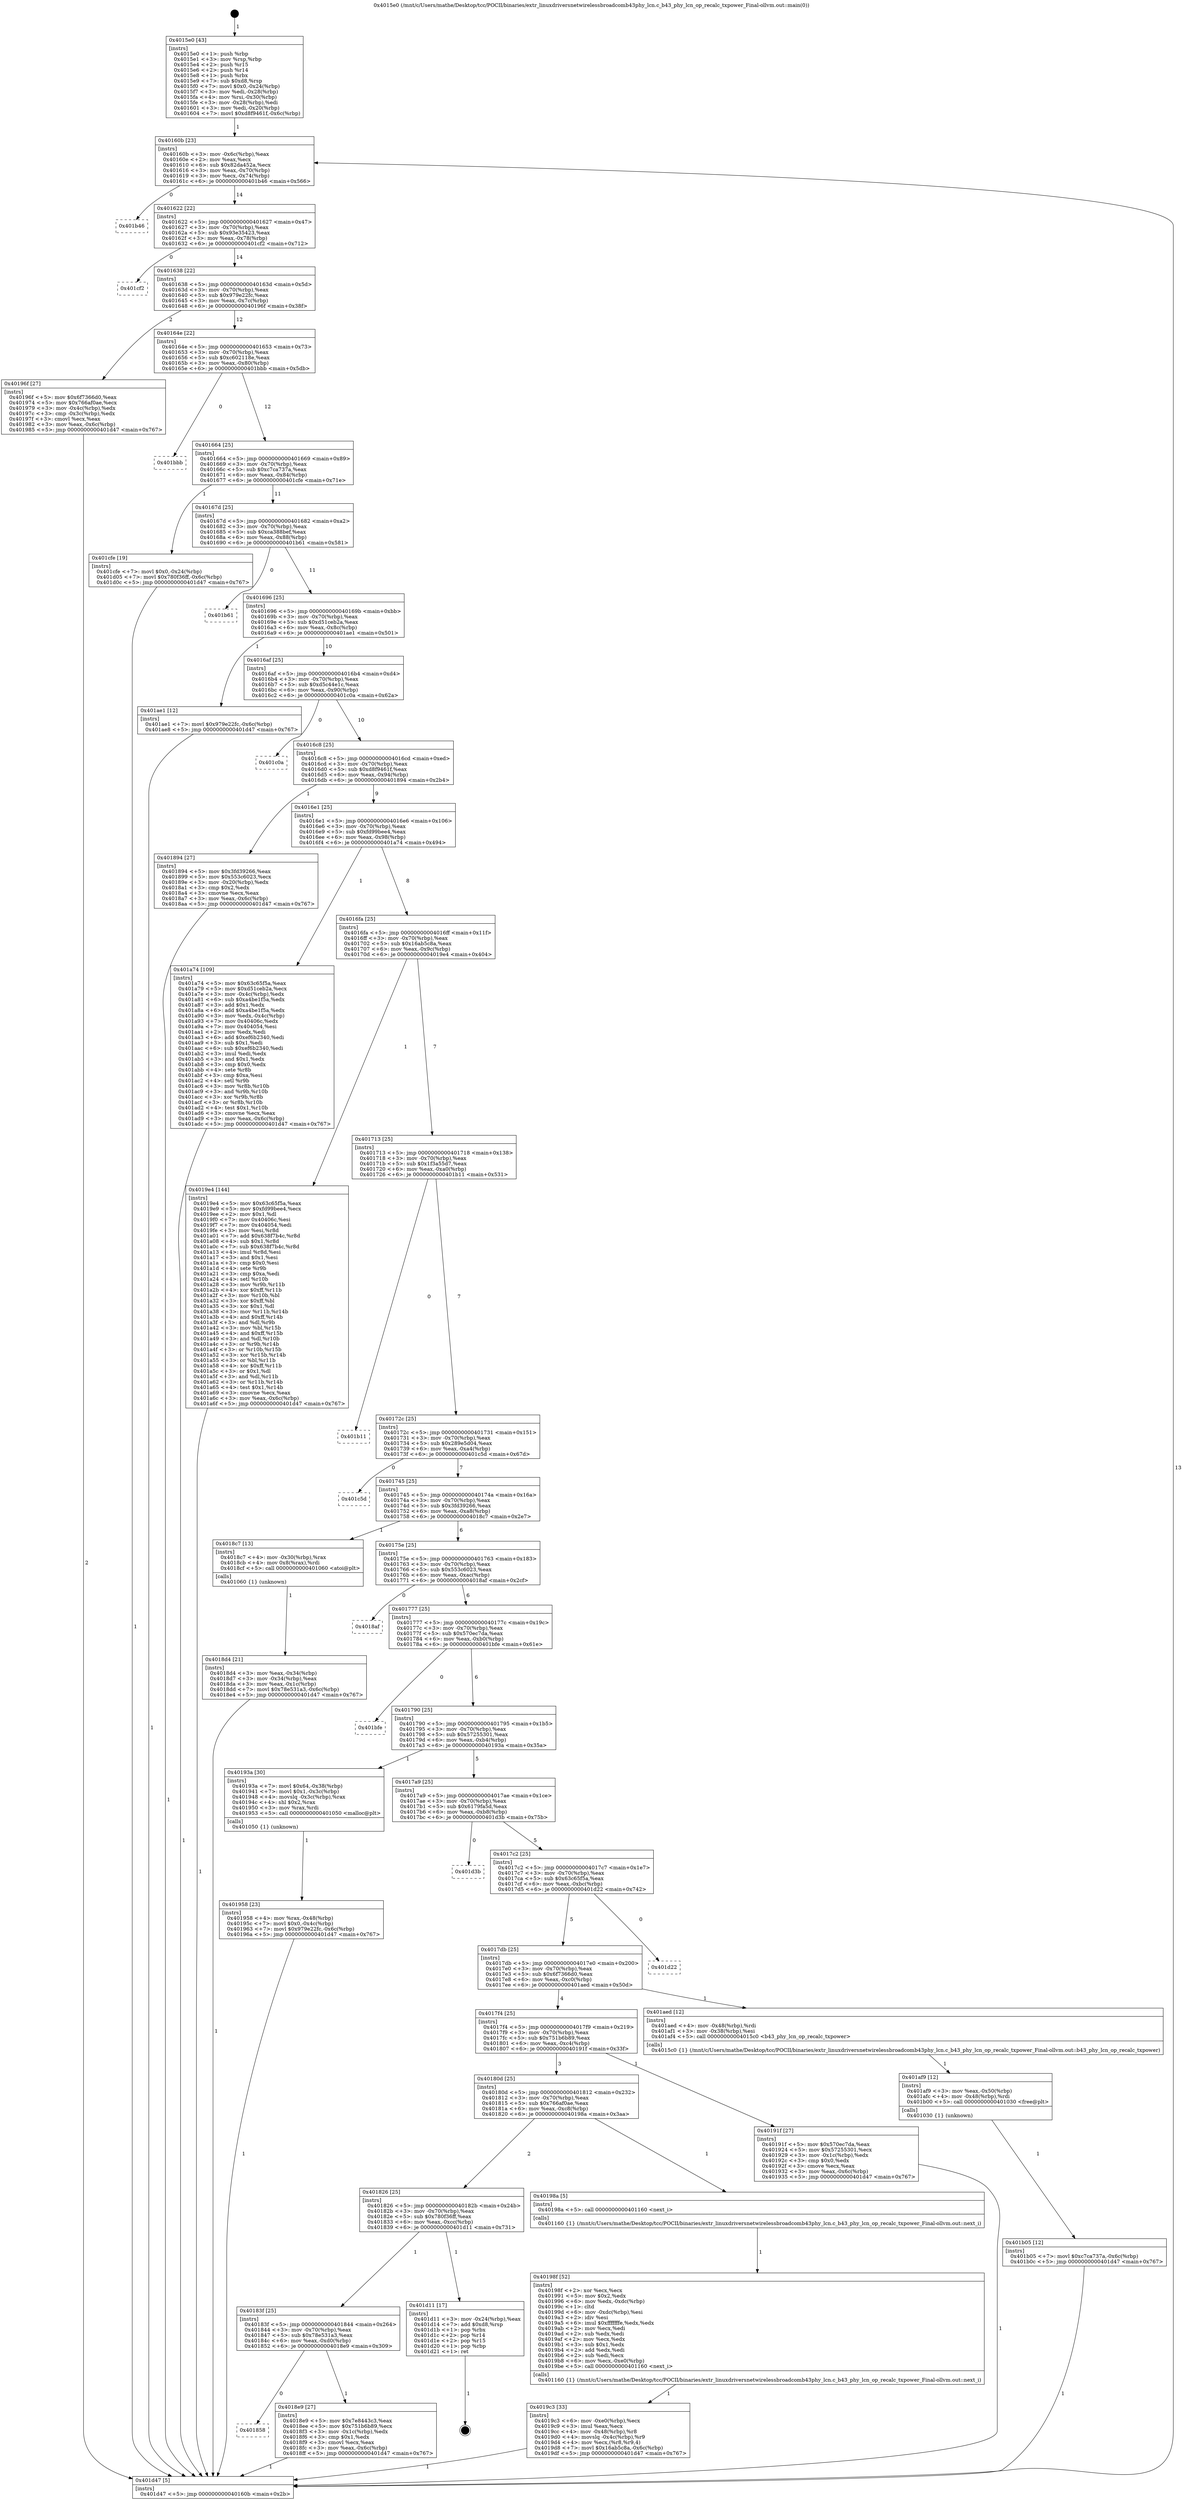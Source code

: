 digraph "0x4015e0" {
  label = "0x4015e0 (/mnt/c/Users/mathe/Desktop/tcc/POCII/binaries/extr_linuxdriversnetwirelessbroadcomb43phy_lcn.c_b43_phy_lcn_op_recalc_txpower_Final-ollvm.out::main(0))"
  labelloc = "t"
  node[shape=record]

  Entry [label="",width=0.3,height=0.3,shape=circle,fillcolor=black,style=filled]
  "0x40160b" [label="{
     0x40160b [23]\l
     | [instrs]\l
     &nbsp;&nbsp;0x40160b \<+3\>: mov -0x6c(%rbp),%eax\l
     &nbsp;&nbsp;0x40160e \<+2\>: mov %eax,%ecx\l
     &nbsp;&nbsp;0x401610 \<+6\>: sub $0x82da452a,%ecx\l
     &nbsp;&nbsp;0x401616 \<+3\>: mov %eax,-0x70(%rbp)\l
     &nbsp;&nbsp;0x401619 \<+3\>: mov %ecx,-0x74(%rbp)\l
     &nbsp;&nbsp;0x40161c \<+6\>: je 0000000000401b46 \<main+0x566\>\l
  }"]
  "0x401b46" [label="{
     0x401b46\l
  }", style=dashed]
  "0x401622" [label="{
     0x401622 [22]\l
     | [instrs]\l
     &nbsp;&nbsp;0x401622 \<+5\>: jmp 0000000000401627 \<main+0x47\>\l
     &nbsp;&nbsp;0x401627 \<+3\>: mov -0x70(%rbp),%eax\l
     &nbsp;&nbsp;0x40162a \<+5\>: sub $0x93e35423,%eax\l
     &nbsp;&nbsp;0x40162f \<+3\>: mov %eax,-0x78(%rbp)\l
     &nbsp;&nbsp;0x401632 \<+6\>: je 0000000000401cf2 \<main+0x712\>\l
  }"]
  Exit [label="",width=0.3,height=0.3,shape=circle,fillcolor=black,style=filled,peripheries=2]
  "0x401cf2" [label="{
     0x401cf2\l
  }", style=dashed]
  "0x401638" [label="{
     0x401638 [22]\l
     | [instrs]\l
     &nbsp;&nbsp;0x401638 \<+5\>: jmp 000000000040163d \<main+0x5d\>\l
     &nbsp;&nbsp;0x40163d \<+3\>: mov -0x70(%rbp),%eax\l
     &nbsp;&nbsp;0x401640 \<+5\>: sub $0x979e22fc,%eax\l
     &nbsp;&nbsp;0x401645 \<+3\>: mov %eax,-0x7c(%rbp)\l
     &nbsp;&nbsp;0x401648 \<+6\>: je 000000000040196f \<main+0x38f\>\l
  }"]
  "0x401b05" [label="{
     0x401b05 [12]\l
     | [instrs]\l
     &nbsp;&nbsp;0x401b05 \<+7\>: movl $0xc7ca737a,-0x6c(%rbp)\l
     &nbsp;&nbsp;0x401b0c \<+5\>: jmp 0000000000401d47 \<main+0x767\>\l
  }"]
  "0x40196f" [label="{
     0x40196f [27]\l
     | [instrs]\l
     &nbsp;&nbsp;0x40196f \<+5\>: mov $0x6f7366d0,%eax\l
     &nbsp;&nbsp;0x401974 \<+5\>: mov $0x766af0ae,%ecx\l
     &nbsp;&nbsp;0x401979 \<+3\>: mov -0x4c(%rbp),%edx\l
     &nbsp;&nbsp;0x40197c \<+3\>: cmp -0x3c(%rbp),%edx\l
     &nbsp;&nbsp;0x40197f \<+3\>: cmovl %ecx,%eax\l
     &nbsp;&nbsp;0x401982 \<+3\>: mov %eax,-0x6c(%rbp)\l
     &nbsp;&nbsp;0x401985 \<+5\>: jmp 0000000000401d47 \<main+0x767\>\l
  }"]
  "0x40164e" [label="{
     0x40164e [22]\l
     | [instrs]\l
     &nbsp;&nbsp;0x40164e \<+5\>: jmp 0000000000401653 \<main+0x73\>\l
     &nbsp;&nbsp;0x401653 \<+3\>: mov -0x70(%rbp),%eax\l
     &nbsp;&nbsp;0x401656 \<+5\>: sub $0xc602118e,%eax\l
     &nbsp;&nbsp;0x40165b \<+3\>: mov %eax,-0x80(%rbp)\l
     &nbsp;&nbsp;0x40165e \<+6\>: je 0000000000401bbb \<main+0x5db\>\l
  }"]
  "0x401af9" [label="{
     0x401af9 [12]\l
     | [instrs]\l
     &nbsp;&nbsp;0x401af9 \<+3\>: mov %eax,-0x50(%rbp)\l
     &nbsp;&nbsp;0x401afc \<+4\>: mov -0x48(%rbp),%rdi\l
     &nbsp;&nbsp;0x401b00 \<+5\>: call 0000000000401030 \<free@plt\>\l
     | [calls]\l
     &nbsp;&nbsp;0x401030 \{1\} (unknown)\l
  }"]
  "0x401bbb" [label="{
     0x401bbb\l
  }", style=dashed]
  "0x401664" [label="{
     0x401664 [25]\l
     | [instrs]\l
     &nbsp;&nbsp;0x401664 \<+5\>: jmp 0000000000401669 \<main+0x89\>\l
     &nbsp;&nbsp;0x401669 \<+3\>: mov -0x70(%rbp),%eax\l
     &nbsp;&nbsp;0x40166c \<+5\>: sub $0xc7ca737a,%eax\l
     &nbsp;&nbsp;0x401671 \<+6\>: mov %eax,-0x84(%rbp)\l
     &nbsp;&nbsp;0x401677 \<+6\>: je 0000000000401cfe \<main+0x71e\>\l
  }"]
  "0x4019c3" [label="{
     0x4019c3 [33]\l
     | [instrs]\l
     &nbsp;&nbsp;0x4019c3 \<+6\>: mov -0xe0(%rbp),%ecx\l
     &nbsp;&nbsp;0x4019c9 \<+3\>: imul %eax,%ecx\l
     &nbsp;&nbsp;0x4019cc \<+4\>: mov -0x48(%rbp),%r8\l
     &nbsp;&nbsp;0x4019d0 \<+4\>: movslq -0x4c(%rbp),%r9\l
     &nbsp;&nbsp;0x4019d4 \<+4\>: mov %ecx,(%r8,%r9,4)\l
     &nbsp;&nbsp;0x4019d8 \<+7\>: movl $0x16ab5c8a,-0x6c(%rbp)\l
     &nbsp;&nbsp;0x4019df \<+5\>: jmp 0000000000401d47 \<main+0x767\>\l
  }"]
  "0x401cfe" [label="{
     0x401cfe [19]\l
     | [instrs]\l
     &nbsp;&nbsp;0x401cfe \<+7\>: movl $0x0,-0x24(%rbp)\l
     &nbsp;&nbsp;0x401d05 \<+7\>: movl $0x780f36ff,-0x6c(%rbp)\l
     &nbsp;&nbsp;0x401d0c \<+5\>: jmp 0000000000401d47 \<main+0x767\>\l
  }"]
  "0x40167d" [label="{
     0x40167d [25]\l
     | [instrs]\l
     &nbsp;&nbsp;0x40167d \<+5\>: jmp 0000000000401682 \<main+0xa2\>\l
     &nbsp;&nbsp;0x401682 \<+3\>: mov -0x70(%rbp),%eax\l
     &nbsp;&nbsp;0x401685 \<+5\>: sub $0xca388bef,%eax\l
     &nbsp;&nbsp;0x40168a \<+6\>: mov %eax,-0x88(%rbp)\l
     &nbsp;&nbsp;0x401690 \<+6\>: je 0000000000401b61 \<main+0x581\>\l
  }"]
  "0x40198f" [label="{
     0x40198f [52]\l
     | [instrs]\l
     &nbsp;&nbsp;0x40198f \<+2\>: xor %ecx,%ecx\l
     &nbsp;&nbsp;0x401991 \<+5\>: mov $0x2,%edx\l
     &nbsp;&nbsp;0x401996 \<+6\>: mov %edx,-0xdc(%rbp)\l
     &nbsp;&nbsp;0x40199c \<+1\>: cltd\l
     &nbsp;&nbsp;0x40199d \<+6\>: mov -0xdc(%rbp),%esi\l
     &nbsp;&nbsp;0x4019a3 \<+2\>: idiv %esi\l
     &nbsp;&nbsp;0x4019a5 \<+6\>: imul $0xfffffffe,%edx,%edx\l
     &nbsp;&nbsp;0x4019ab \<+2\>: mov %ecx,%edi\l
     &nbsp;&nbsp;0x4019ad \<+2\>: sub %edx,%edi\l
     &nbsp;&nbsp;0x4019af \<+2\>: mov %ecx,%edx\l
     &nbsp;&nbsp;0x4019b1 \<+3\>: sub $0x1,%edx\l
     &nbsp;&nbsp;0x4019b4 \<+2\>: add %edx,%edi\l
     &nbsp;&nbsp;0x4019b6 \<+2\>: sub %edi,%ecx\l
     &nbsp;&nbsp;0x4019b8 \<+6\>: mov %ecx,-0xe0(%rbp)\l
     &nbsp;&nbsp;0x4019be \<+5\>: call 0000000000401160 \<next_i\>\l
     | [calls]\l
     &nbsp;&nbsp;0x401160 \{1\} (/mnt/c/Users/mathe/Desktop/tcc/POCII/binaries/extr_linuxdriversnetwirelessbroadcomb43phy_lcn.c_b43_phy_lcn_op_recalc_txpower_Final-ollvm.out::next_i)\l
  }"]
  "0x401b61" [label="{
     0x401b61\l
  }", style=dashed]
  "0x401696" [label="{
     0x401696 [25]\l
     | [instrs]\l
     &nbsp;&nbsp;0x401696 \<+5\>: jmp 000000000040169b \<main+0xbb\>\l
     &nbsp;&nbsp;0x40169b \<+3\>: mov -0x70(%rbp),%eax\l
     &nbsp;&nbsp;0x40169e \<+5\>: sub $0xd51ceb2a,%eax\l
     &nbsp;&nbsp;0x4016a3 \<+6\>: mov %eax,-0x8c(%rbp)\l
     &nbsp;&nbsp;0x4016a9 \<+6\>: je 0000000000401ae1 \<main+0x501\>\l
  }"]
  "0x401958" [label="{
     0x401958 [23]\l
     | [instrs]\l
     &nbsp;&nbsp;0x401958 \<+4\>: mov %rax,-0x48(%rbp)\l
     &nbsp;&nbsp;0x40195c \<+7\>: movl $0x0,-0x4c(%rbp)\l
     &nbsp;&nbsp;0x401963 \<+7\>: movl $0x979e22fc,-0x6c(%rbp)\l
     &nbsp;&nbsp;0x40196a \<+5\>: jmp 0000000000401d47 \<main+0x767\>\l
  }"]
  "0x401ae1" [label="{
     0x401ae1 [12]\l
     | [instrs]\l
     &nbsp;&nbsp;0x401ae1 \<+7\>: movl $0x979e22fc,-0x6c(%rbp)\l
     &nbsp;&nbsp;0x401ae8 \<+5\>: jmp 0000000000401d47 \<main+0x767\>\l
  }"]
  "0x4016af" [label="{
     0x4016af [25]\l
     | [instrs]\l
     &nbsp;&nbsp;0x4016af \<+5\>: jmp 00000000004016b4 \<main+0xd4\>\l
     &nbsp;&nbsp;0x4016b4 \<+3\>: mov -0x70(%rbp),%eax\l
     &nbsp;&nbsp;0x4016b7 \<+5\>: sub $0xd5c44e1c,%eax\l
     &nbsp;&nbsp;0x4016bc \<+6\>: mov %eax,-0x90(%rbp)\l
     &nbsp;&nbsp;0x4016c2 \<+6\>: je 0000000000401c0a \<main+0x62a\>\l
  }"]
  "0x401858" [label="{
     0x401858\l
  }", style=dashed]
  "0x401c0a" [label="{
     0x401c0a\l
  }", style=dashed]
  "0x4016c8" [label="{
     0x4016c8 [25]\l
     | [instrs]\l
     &nbsp;&nbsp;0x4016c8 \<+5\>: jmp 00000000004016cd \<main+0xed\>\l
     &nbsp;&nbsp;0x4016cd \<+3\>: mov -0x70(%rbp),%eax\l
     &nbsp;&nbsp;0x4016d0 \<+5\>: sub $0xd8f9461f,%eax\l
     &nbsp;&nbsp;0x4016d5 \<+6\>: mov %eax,-0x94(%rbp)\l
     &nbsp;&nbsp;0x4016db \<+6\>: je 0000000000401894 \<main+0x2b4\>\l
  }"]
  "0x4018e9" [label="{
     0x4018e9 [27]\l
     | [instrs]\l
     &nbsp;&nbsp;0x4018e9 \<+5\>: mov $0x7e8443c3,%eax\l
     &nbsp;&nbsp;0x4018ee \<+5\>: mov $0x751b6b89,%ecx\l
     &nbsp;&nbsp;0x4018f3 \<+3\>: mov -0x1c(%rbp),%edx\l
     &nbsp;&nbsp;0x4018f6 \<+3\>: cmp $0x1,%edx\l
     &nbsp;&nbsp;0x4018f9 \<+3\>: cmovl %ecx,%eax\l
     &nbsp;&nbsp;0x4018fc \<+3\>: mov %eax,-0x6c(%rbp)\l
     &nbsp;&nbsp;0x4018ff \<+5\>: jmp 0000000000401d47 \<main+0x767\>\l
  }"]
  "0x401894" [label="{
     0x401894 [27]\l
     | [instrs]\l
     &nbsp;&nbsp;0x401894 \<+5\>: mov $0x3fd39266,%eax\l
     &nbsp;&nbsp;0x401899 \<+5\>: mov $0x553c6023,%ecx\l
     &nbsp;&nbsp;0x40189e \<+3\>: mov -0x20(%rbp),%edx\l
     &nbsp;&nbsp;0x4018a1 \<+3\>: cmp $0x2,%edx\l
     &nbsp;&nbsp;0x4018a4 \<+3\>: cmovne %ecx,%eax\l
     &nbsp;&nbsp;0x4018a7 \<+3\>: mov %eax,-0x6c(%rbp)\l
     &nbsp;&nbsp;0x4018aa \<+5\>: jmp 0000000000401d47 \<main+0x767\>\l
  }"]
  "0x4016e1" [label="{
     0x4016e1 [25]\l
     | [instrs]\l
     &nbsp;&nbsp;0x4016e1 \<+5\>: jmp 00000000004016e6 \<main+0x106\>\l
     &nbsp;&nbsp;0x4016e6 \<+3\>: mov -0x70(%rbp),%eax\l
     &nbsp;&nbsp;0x4016e9 \<+5\>: sub $0xfd99bee4,%eax\l
     &nbsp;&nbsp;0x4016ee \<+6\>: mov %eax,-0x98(%rbp)\l
     &nbsp;&nbsp;0x4016f4 \<+6\>: je 0000000000401a74 \<main+0x494\>\l
  }"]
  "0x401d47" [label="{
     0x401d47 [5]\l
     | [instrs]\l
     &nbsp;&nbsp;0x401d47 \<+5\>: jmp 000000000040160b \<main+0x2b\>\l
  }"]
  "0x4015e0" [label="{
     0x4015e0 [43]\l
     | [instrs]\l
     &nbsp;&nbsp;0x4015e0 \<+1\>: push %rbp\l
     &nbsp;&nbsp;0x4015e1 \<+3\>: mov %rsp,%rbp\l
     &nbsp;&nbsp;0x4015e4 \<+2\>: push %r15\l
     &nbsp;&nbsp;0x4015e6 \<+2\>: push %r14\l
     &nbsp;&nbsp;0x4015e8 \<+1\>: push %rbx\l
     &nbsp;&nbsp;0x4015e9 \<+7\>: sub $0xd8,%rsp\l
     &nbsp;&nbsp;0x4015f0 \<+7\>: movl $0x0,-0x24(%rbp)\l
     &nbsp;&nbsp;0x4015f7 \<+3\>: mov %edi,-0x28(%rbp)\l
     &nbsp;&nbsp;0x4015fa \<+4\>: mov %rsi,-0x30(%rbp)\l
     &nbsp;&nbsp;0x4015fe \<+3\>: mov -0x28(%rbp),%edi\l
     &nbsp;&nbsp;0x401601 \<+3\>: mov %edi,-0x20(%rbp)\l
     &nbsp;&nbsp;0x401604 \<+7\>: movl $0xd8f9461f,-0x6c(%rbp)\l
  }"]
  "0x40183f" [label="{
     0x40183f [25]\l
     | [instrs]\l
     &nbsp;&nbsp;0x40183f \<+5\>: jmp 0000000000401844 \<main+0x264\>\l
     &nbsp;&nbsp;0x401844 \<+3\>: mov -0x70(%rbp),%eax\l
     &nbsp;&nbsp;0x401847 \<+5\>: sub $0x78e531a3,%eax\l
     &nbsp;&nbsp;0x40184c \<+6\>: mov %eax,-0xd0(%rbp)\l
     &nbsp;&nbsp;0x401852 \<+6\>: je 00000000004018e9 \<main+0x309\>\l
  }"]
  "0x401a74" [label="{
     0x401a74 [109]\l
     | [instrs]\l
     &nbsp;&nbsp;0x401a74 \<+5\>: mov $0x63c65f5a,%eax\l
     &nbsp;&nbsp;0x401a79 \<+5\>: mov $0xd51ceb2a,%ecx\l
     &nbsp;&nbsp;0x401a7e \<+3\>: mov -0x4c(%rbp),%edx\l
     &nbsp;&nbsp;0x401a81 \<+6\>: sub $0xa4be1f5a,%edx\l
     &nbsp;&nbsp;0x401a87 \<+3\>: add $0x1,%edx\l
     &nbsp;&nbsp;0x401a8a \<+6\>: add $0xa4be1f5a,%edx\l
     &nbsp;&nbsp;0x401a90 \<+3\>: mov %edx,-0x4c(%rbp)\l
     &nbsp;&nbsp;0x401a93 \<+7\>: mov 0x40406c,%edx\l
     &nbsp;&nbsp;0x401a9a \<+7\>: mov 0x404054,%esi\l
     &nbsp;&nbsp;0x401aa1 \<+2\>: mov %edx,%edi\l
     &nbsp;&nbsp;0x401aa3 \<+6\>: add $0xef6b2340,%edi\l
     &nbsp;&nbsp;0x401aa9 \<+3\>: sub $0x1,%edi\l
     &nbsp;&nbsp;0x401aac \<+6\>: sub $0xef6b2340,%edi\l
     &nbsp;&nbsp;0x401ab2 \<+3\>: imul %edi,%edx\l
     &nbsp;&nbsp;0x401ab5 \<+3\>: and $0x1,%edx\l
     &nbsp;&nbsp;0x401ab8 \<+3\>: cmp $0x0,%edx\l
     &nbsp;&nbsp;0x401abb \<+4\>: sete %r8b\l
     &nbsp;&nbsp;0x401abf \<+3\>: cmp $0xa,%esi\l
     &nbsp;&nbsp;0x401ac2 \<+4\>: setl %r9b\l
     &nbsp;&nbsp;0x401ac6 \<+3\>: mov %r8b,%r10b\l
     &nbsp;&nbsp;0x401ac9 \<+3\>: and %r9b,%r10b\l
     &nbsp;&nbsp;0x401acc \<+3\>: xor %r9b,%r8b\l
     &nbsp;&nbsp;0x401acf \<+3\>: or %r8b,%r10b\l
     &nbsp;&nbsp;0x401ad2 \<+4\>: test $0x1,%r10b\l
     &nbsp;&nbsp;0x401ad6 \<+3\>: cmovne %ecx,%eax\l
     &nbsp;&nbsp;0x401ad9 \<+3\>: mov %eax,-0x6c(%rbp)\l
     &nbsp;&nbsp;0x401adc \<+5\>: jmp 0000000000401d47 \<main+0x767\>\l
  }"]
  "0x4016fa" [label="{
     0x4016fa [25]\l
     | [instrs]\l
     &nbsp;&nbsp;0x4016fa \<+5\>: jmp 00000000004016ff \<main+0x11f\>\l
     &nbsp;&nbsp;0x4016ff \<+3\>: mov -0x70(%rbp),%eax\l
     &nbsp;&nbsp;0x401702 \<+5\>: sub $0x16ab5c8a,%eax\l
     &nbsp;&nbsp;0x401707 \<+6\>: mov %eax,-0x9c(%rbp)\l
     &nbsp;&nbsp;0x40170d \<+6\>: je 00000000004019e4 \<main+0x404\>\l
  }"]
  "0x401d11" [label="{
     0x401d11 [17]\l
     | [instrs]\l
     &nbsp;&nbsp;0x401d11 \<+3\>: mov -0x24(%rbp),%eax\l
     &nbsp;&nbsp;0x401d14 \<+7\>: add $0xd8,%rsp\l
     &nbsp;&nbsp;0x401d1b \<+1\>: pop %rbx\l
     &nbsp;&nbsp;0x401d1c \<+2\>: pop %r14\l
     &nbsp;&nbsp;0x401d1e \<+2\>: pop %r15\l
     &nbsp;&nbsp;0x401d20 \<+1\>: pop %rbp\l
     &nbsp;&nbsp;0x401d21 \<+1\>: ret\l
  }"]
  "0x4019e4" [label="{
     0x4019e4 [144]\l
     | [instrs]\l
     &nbsp;&nbsp;0x4019e4 \<+5\>: mov $0x63c65f5a,%eax\l
     &nbsp;&nbsp;0x4019e9 \<+5\>: mov $0xfd99bee4,%ecx\l
     &nbsp;&nbsp;0x4019ee \<+2\>: mov $0x1,%dl\l
     &nbsp;&nbsp;0x4019f0 \<+7\>: mov 0x40406c,%esi\l
     &nbsp;&nbsp;0x4019f7 \<+7\>: mov 0x404054,%edi\l
     &nbsp;&nbsp;0x4019fe \<+3\>: mov %esi,%r8d\l
     &nbsp;&nbsp;0x401a01 \<+7\>: add $0x638f7b4c,%r8d\l
     &nbsp;&nbsp;0x401a08 \<+4\>: sub $0x1,%r8d\l
     &nbsp;&nbsp;0x401a0c \<+7\>: sub $0x638f7b4c,%r8d\l
     &nbsp;&nbsp;0x401a13 \<+4\>: imul %r8d,%esi\l
     &nbsp;&nbsp;0x401a17 \<+3\>: and $0x1,%esi\l
     &nbsp;&nbsp;0x401a1a \<+3\>: cmp $0x0,%esi\l
     &nbsp;&nbsp;0x401a1d \<+4\>: sete %r9b\l
     &nbsp;&nbsp;0x401a21 \<+3\>: cmp $0xa,%edi\l
     &nbsp;&nbsp;0x401a24 \<+4\>: setl %r10b\l
     &nbsp;&nbsp;0x401a28 \<+3\>: mov %r9b,%r11b\l
     &nbsp;&nbsp;0x401a2b \<+4\>: xor $0xff,%r11b\l
     &nbsp;&nbsp;0x401a2f \<+3\>: mov %r10b,%bl\l
     &nbsp;&nbsp;0x401a32 \<+3\>: xor $0xff,%bl\l
     &nbsp;&nbsp;0x401a35 \<+3\>: xor $0x1,%dl\l
     &nbsp;&nbsp;0x401a38 \<+3\>: mov %r11b,%r14b\l
     &nbsp;&nbsp;0x401a3b \<+4\>: and $0xff,%r14b\l
     &nbsp;&nbsp;0x401a3f \<+3\>: and %dl,%r9b\l
     &nbsp;&nbsp;0x401a42 \<+3\>: mov %bl,%r15b\l
     &nbsp;&nbsp;0x401a45 \<+4\>: and $0xff,%r15b\l
     &nbsp;&nbsp;0x401a49 \<+3\>: and %dl,%r10b\l
     &nbsp;&nbsp;0x401a4c \<+3\>: or %r9b,%r14b\l
     &nbsp;&nbsp;0x401a4f \<+3\>: or %r10b,%r15b\l
     &nbsp;&nbsp;0x401a52 \<+3\>: xor %r15b,%r14b\l
     &nbsp;&nbsp;0x401a55 \<+3\>: or %bl,%r11b\l
     &nbsp;&nbsp;0x401a58 \<+4\>: xor $0xff,%r11b\l
     &nbsp;&nbsp;0x401a5c \<+3\>: or $0x1,%dl\l
     &nbsp;&nbsp;0x401a5f \<+3\>: and %dl,%r11b\l
     &nbsp;&nbsp;0x401a62 \<+3\>: or %r11b,%r14b\l
     &nbsp;&nbsp;0x401a65 \<+4\>: test $0x1,%r14b\l
     &nbsp;&nbsp;0x401a69 \<+3\>: cmovne %ecx,%eax\l
     &nbsp;&nbsp;0x401a6c \<+3\>: mov %eax,-0x6c(%rbp)\l
     &nbsp;&nbsp;0x401a6f \<+5\>: jmp 0000000000401d47 \<main+0x767\>\l
  }"]
  "0x401713" [label="{
     0x401713 [25]\l
     | [instrs]\l
     &nbsp;&nbsp;0x401713 \<+5\>: jmp 0000000000401718 \<main+0x138\>\l
     &nbsp;&nbsp;0x401718 \<+3\>: mov -0x70(%rbp),%eax\l
     &nbsp;&nbsp;0x40171b \<+5\>: sub $0x1f3a55d7,%eax\l
     &nbsp;&nbsp;0x401720 \<+6\>: mov %eax,-0xa0(%rbp)\l
     &nbsp;&nbsp;0x401726 \<+6\>: je 0000000000401b11 \<main+0x531\>\l
  }"]
  "0x401826" [label="{
     0x401826 [25]\l
     | [instrs]\l
     &nbsp;&nbsp;0x401826 \<+5\>: jmp 000000000040182b \<main+0x24b\>\l
     &nbsp;&nbsp;0x40182b \<+3\>: mov -0x70(%rbp),%eax\l
     &nbsp;&nbsp;0x40182e \<+5\>: sub $0x780f36ff,%eax\l
     &nbsp;&nbsp;0x401833 \<+6\>: mov %eax,-0xcc(%rbp)\l
     &nbsp;&nbsp;0x401839 \<+6\>: je 0000000000401d11 \<main+0x731\>\l
  }"]
  "0x401b11" [label="{
     0x401b11\l
  }", style=dashed]
  "0x40172c" [label="{
     0x40172c [25]\l
     | [instrs]\l
     &nbsp;&nbsp;0x40172c \<+5\>: jmp 0000000000401731 \<main+0x151\>\l
     &nbsp;&nbsp;0x401731 \<+3\>: mov -0x70(%rbp),%eax\l
     &nbsp;&nbsp;0x401734 \<+5\>: sub $0x289e5d04,%eax\l
     &nbsp;&nbsp;0x401739 \<+6\>: mov %eax,-0xa4(%rbp)\l
     &nbsp;&nbsp;0x40173f \<+6\>: je 0000000000401c5d \<main+0x67d\>\l
  }"]
  "0x40198a" [label="{
     0x40198a [5]\l
     | [instrs]\l
     &nbsp;&nbsp;0x40198a \<+5\>: call 0000000000401160 \<next_i\>\l
     | [calls]\l
     &nbsp;&nbsp;0x401160 \{1\} (/mnt/c/Users/mathe/Desktop/tcc/POCII/binaries/extr_linuxdriversnetwirelessbroadcomb43phy_lcn.c_b43_phy_lcn_op_recalc_txpower_Final-ollvm.out::next_i)\l
  }"]
  "0x401c5d" [label="{
     0x401c5d\l
  }", style=dashed]
  "0x401745" [label="{
     0x401745 [25]\l
     | [instrs]\l
     &nbsp;&nbsp;0x401745 \<+5\>: jmp 000000000040174a \<main+0x16a\>\l
     &nbsp;&nbsp;0x40174a \<+3\>: mov -0x70(%rbp),%eax\l
     &nbsp;&nbsp;0x40174d \<+5\>: sub $0x3fd39266,%eax\l
     &nbsp;&nbsp;0x401752 \<+6\>: mov %eax,-0xa8(%rbp)\l
     &nbsp;&nbsp;0x401758 \<+6\>: je 00000000004018c7 \<main+0x2e7\>\l
  }"]
  "0x40180d" [label="{
     0x40180d [25]\l
     | [instrs]\l
     &nbsp;&nbsp;0x40180d \<+5\>: jmp 0000000000401812 \<main+0x232\>\l
     &nbsp;&nbsp;0x401812 \<+3\>: mov -0x70(%rbp),%eax\l
     &nbsp;&nbsp;0x401815 \<+5\>: sub $0x766af0ae,%eax\l
     &nbsp;&nbsp;0x40181a \<+6\>: mov %eax,-0xc8(%rbp)\l
     &nbsp;&nbsp;0x401820 \<+6\>: je 000000000040198a \<main+0x3aa\>\l
  }"]
  "0x4018c7" [label="{
     0x4018c7 [13]\l
     | [instrs]\l
     &nbsp;&nbsp;0x4018c7 \<+4\>: mov -0x30(%rbp),%rax\l
     &nbsp;&nbsp;0x4018cb \<+4\>: mov 0x8(%rax),%rdi\l
     &nbsp;&nbsp;0x4018cf \<+5\>: call 0000000000401060 \<atoi@plt\>\l
     | [calls]\l
     &nbsp;&nbsp;0x401060 \{1\} (unknown)\l
  }"]
  "0x40175e" [label="{
     0x40175e [25]\l
     | [instrs]\l
     &nbsp;&nbsp;0x40175e \<+5\>: jmp 0000000000401763 \<main+0x183\>\l
     &nbsp;&nbsp;0x401763 \<+3\>: mov -0x70(%rbp),%eax\l
     &nbsp;&nbsp;0x401766 \<+5\>: sub $0x553c6023,%eax\l
     &nbsp;&nbsp;0x40176b \<+6\>: mov %eax,-0xac(%rbp)\l
     &nbsp;&nbsp;0x401771 \<+6\>: je 00000000004018af \<main+0x2cf\>\l
  }"]
  "0x4018d4" [label="{
     0x4018d4 [21]\l
     | [instrs]\l
     &nbsp;&nbsp;0x4018d4 \<+3\>: mov %eax,-0x34(%rbp)\l
     &nbsp;&nbsp;0x4018d7 \<+3\>: mov -0x34(%rbp),%eax\l
     &nbsp;&nbsp;0x4018da \<+3\>: mov %eax,-0x1c(%rbp)\l
     &nbsp;&nbsp;0x4018dd \<+7\>: movl $0x78e531a3,-0x6c(%rbp)\l
     &nbsp;&nbsp;0x4018e4 \<+5\>: jmp 0000000000401d47 \<main+0x767\>\l
  }"]
  "0x40191f" [label="{
     0x40191f [27]\l
     | [instrs]\l
     &nbsp;&nbsp;0x40191f \<+5\>: mov $0x570ec7da,%eax\l
     &nbsp;&nbsp;0x401924 \<+5\>: mov $0x57255301,%ecx\l
     &nbsp;&nbsp;0x401929 \<+3\>: mov -0x1c(%rbp),%edx\l
     &nbsp;&nbsp;0x40192c \<+3\>: cmp $0x0,%edx\l
     &nbsp;&nbsp;0x40192f \<+3\>: cmove %ecx,%eax\l
     &nbsp;&nbsp;0x401932 \<+3\>: mov %eax,-0x6c(%rbp)\l
     &nbsp;&nbsp;0x401935 \<+5\>: jmp 0000000000401d47 \<main+0x767\>\l
  }"]
  "0x4018af" [label="{
     0x4018af\l
  }", style=dashed]
  "0x401777" [label="{
     0x401777 [25]\l
     | [instrs]\l
     &nbsp;&nbsp;0x401777 \<+5\>: jmp 000000000040177c \<main+0x19c\>\l
     &nbsp;&nbsp;0x40177c \<+3\>: mov -0x70(%rbp),%eax\l
     &nbsp;&nbsp;0x40177f \<+5\>: sub $0x570ec7da,%eax\l
     &nbsp;&nbsp;0x401784 \<+6\>: mov %eax,-0xb0(%rbp)\l
     &nbsp;&nbsp;0x40178a \<+6\>: je 0000000000401bfe \<main+0x61e\>\l
  }"]
  "0x4017f4" [label="{
     0x4017f4 [25]\l
     | [instrs]\l
     &nbsp;&nbsp;0x4017f4 \<+5\>: jmp 00000000004017f9 \<main+0x219\>\l
     &nbsp;&nbsp;0x4017f9 \<+3\>: mov -0x70(%rbp),%eax\l
     &nbsp;&nbsp;0x4017fc \<+5\>: sub $0x751b6b89,%eax\l
     &nbsp;&nbsp;0x401801 \<+6\>: mov %eax,-0xc4(%rbp)\l
     &nbsp;&nbsp;0x401807 \<+6\>: je 000000000040191f \<main+0x33f\>\l
  }"]
  "0x401bfe" [label="{
     0x401bfe\l
  }", style=dashed]
  "0x401790" [label="{
     0x401790 [25]\l
     | [instrs]\l
     &nbsp;&nbsp;0x401790 \<+5\>: jmp 0000000000401795 \<main+0x1b5\>\l
     &nbsp;&nbsp;0x401795 \<+3\>: mov -0x70(%rbp),%eax\l
     &nbsp;&nbsp;0x401798 \<+5\>: sub $0x57255301,%eax\l
     &nbsp;&nbsp;0x40179d \<+6\>: mov %eax,-0xb4(%rbp)\l
     &nbsp;&nbsp;0x4017a3 \<+6\>: je 000000000040193a \<main+0x35a\>\l
  }"]
  "0x401aed" [label="{
     0x401aed [12]\l
     | [instrs]\l
     &nbsp;&nbsp;0x401aed \<+4\>: mov -0x48(%rbp),%rdi\l
     &nbsp;&nbsp;0x401af1 \<+3\>: mov -0x38(%rbp),%esi\l
     &nbsp;&nbsp;0x401af4 \<+5\>: call 00000000004015c0 \<b43_phy_lcn_op_recalc_txpower\>\l
     | [calls]\l
     &nbsp;&nbsp;0x4015c0 \{1\} (/mnt/c/Users/mathe/Desktop/tcc/POCII/binaries/extr_linuxdriversnetwirelessbroadcomb43phy_lcn.c_b43_phy_lcn_op_recalc_txpower_Final-ollvm.out::b43_phy_lcn_op_recalc_txpower)\l
  }"]
  "0x40193a" [label="{
     0x40193a [30]\l
     | [instrs]\l
     &nbsp;&nbsp;0x40193a \<+7\>: movl $0x64,-0x38(%rbp)\l
     &nbsp;&nbsp;0x401941 \<+7\>: movl $0x1,-0x3c(%rbp)\l
     &nbsp;&nbsp;0x401948 \<+4\>: movslq -0x3c(%rbp),%rax\l
     &nbsp;&nbsp;0x40194c \<+4\>: shl $0x2,%rax\l
     &nbsp;&nbsp;0x401950 \<+3\>: mov %rax,%rdi\l
     &nbsp;&nbsp;0x401953 \<+5\>: call 0000000000401050 \<malloc@plt\>\l
     | [calls]\l
     &nbsp;&nbsp;0x401050 \{1\} (unknown)\l
  }"]
  "0x4017a9" [label="{
     0x4017a9 [25]\l
     | [instrs]\l
     &nbsp;&nbsp;0x4017a9 \<+5\>: jmp 00000000004017ae \<main+0x1ce\>\l
     &nbsp;&nbsp;0x4017ae \<+3\>: mov -0x70(%rbp),%eax\l
     &nbsp;&nbsp;0x4017b1 \<+5\>: sub $0x6179fa5d,%eax\l
     &nbsp;&nbsp;0x4017b6 \<+6\>: mov %eax,-0xb8(%rbp)\l
     &nbsp;&nbsp;0x4017bc \<+6\>: je 0000000000401d3b \<main+0x75b\>\l
  }"]
  "0x4017db" [label="{
     0x4017db [25]\l
     | [instrs]\l
     &nbsp;&nbsp;0x4017db \<+5\>: jmp 00000000004017e0 \<main+0x200\>\l
     &nbsp;&nbsp;0x4017e0 \<+3\>: mov -0x70(%rbp),%eax\l
     &nbsp;&nbsp;0x4017e3 \<+5\>: sub $0x6f7366d0,%eax\l
     &nbsp;&nbsp;0x4017e8 \<+6\>: mov %eax,-0xc0(%rbp)\l
     &nbsp;&nbsp;0x4017ee \<+6\>: je 0000000000401aed \<main+0x50d\>\l
  }"]
  "0x401d3b" [label="{
     0x401d3b\l
  }", style=dashed]
  "0x4017c2" [label="{
     0x4017c2 [25]\l
     | [instrs]\l
     &nbsp;&nbsp;0x4017c2 \<+5\>: jmp 00000000004017c7 \<main+0x1e7\>\l
     &nbsp;&nbsp;0x4017c7 \<+3\>: mov -0x70(%rbp),%eax\l
     &nbsp;&nbsp;0x4017ca \<+5\>: sub $0x63c65f5a,%eax\l
     &nbsp;&nbsp;0x4017cf \<+6\>: mov %eax,-0xbc(%rbp)\l
     &nbsp;&nbsp;0x4017d5 \<+6\>: je 0000000000401d22 \<main+0x742\>\l
  }"]
  "0x401d22" [label="{
     0x401d22\l
  }", style=dashed]
  Entry -> "0x4015e0" [label=" 1"]
  "0x40160b" -> "0x401b46" [label=" 0"]
  "0x40160b" -> "0x401622" [label=" 14"]
  "0x401d11" -> Exit [label=" 1"]
  "0x401622" -> "0x401cf2" [label=" 0"]
  "0x401622" -> "0x401638" [label=" 14"]
  "0x401cfe" -> "0x401d47" [label=" 1"]
  "0x401638" -> "0x40196f" [label=" 2"]
  "0x401638" -> "0x40164e" [label=" 12"]
  "0x401b05" -> "0x401d47" [label=" 1"]
  "0x40164e" -> "0x401bbb" [label=" 0"]
  "0x40164e" -> "0x401664" [label=" 12"]
  "0x401af9" -> "0x401b05" [label=" 1"]
  "0x401664" -> "0x401cfe" [label=" 1"]
  "0x401664" -> "0x40167d" [label=" 11"]
  "0x401aed" -> "0x401af9" [label=" 1"]
  "0x40167d" -> "0x401b61" [label=" 0"]
  "0x40167d" -> "0x401696" [label=" 11"]
  "0x401ae1" -> "0x401d47" [label=" 1"]
  "0x401696" -> "0x401ae1" [label=" 1"]
  "0x401696" -> "0x4016af" [label=" 10"]
  "0x401a74" -> "0x401d47" [label=" 1"]
  "0x4016af" -> "0x401c0a" [label=" 0"]
  "0x4016af" -> "0x4016c8" [label=" 10"]
  "0x4019e4" -> "0x401d47" [label=" 1"]
  "0x4016c8" -> "0x401894" [label=" 1"]
  "0x4016c8" -> "0x4016e1" [label=" 9"]
  "0x401894" -> "0x401d47" [label=" 1"]
  "0x4015e0" -> "0x40160b" [label=" 1"]
  "0x401d47" -> "0x40160b" [label=" 13"]
  "0x4019c3" -> "0x401d47" [label=" 1"]
  "0x4016e1" -> "0x401a74" [label=" 1"]
  "0x4016e1" -> "0x4016fa" [label=" 8"]
  "0x40198a" -> "0x40198f" [label=" 1"]
  "0x4016fa" -> "0x4019e4" [label=" 1"]
  "0x4016fa" -> "0x401713" [label=" 7"]
  "0x40196f" -> "0x401d47" [label=" 2"]
  "0x401713" -> "0x401b11" [label=" 0"]
  "0x401713" -> "0x40172c" [label=" 7"]
  "0x40193a" -> "0x401958" [label=" 1"]
  "0x40172c" -> "0x401c5d" [label=" 0"]
  "0x40172c" -> "0x401745" [label=" 7"]
  "0x40191f" -> "0x401d47" [label=" 1"]
  "0x401745" -> "0x4018c7" [label=" 1"]
  "0x401745" -> "0x40175e" [label=" 6"]
  "0x4018c7" -> "0x4018d4" [label=" 1"]
  "0x4018d4" -> "0x401d47" [label=" 1"]
  "0x40183f" -> "0x401858" [label=" 0"]
  "0x40175e" -> "0x4018af" [label=" 0"]
  "0x40175e" -> "0x401777" [label=" 6"]
  "0x40183f" -> "0x4018e9" [label=" 1"]
  "0x401777" -> "0x401bfe" [label=" 0"]
  "0x401777" -> "0x401790" [label=" 6"]
  "0x401826" -> "0x40183f" [label=" 1"]
  "0x401790" -> "0x40193a" [label=" 1"]
  "0x401790" -> "0x4017a9" [label=" 5"]
  "0x401826" -> "0x401d11" [label=" 1"]
  "0x4017a9" -> "0x401d3b" [label=" 0"]
  "0x4017a9" -> "0x4017c2" [label=" 5"]
  "0x40180d" -> "0x401826" [label=" 2"]
  "0x4017c2" -> "0x401d22" [label=" 0"]
  "0x4017c2" -> "0x4017db" [label=" 5"]
  "0x401958" -> "0x401d47" [label=" 1"]
  "0x4017db" -> "0x401aed" [label=" 1"]
  "0x4017db" -> "0x4017f4" [label=" 4"]
  "0x40198f" -> "0x4019c3" [label=" 1"]
  "0x4017f4" -> "0x40191f" [label=" 1"]
  "0x4017f4" -> "0x40180d" [label=" 3"]
  "0x4018e9" -> "0x401d47" [label=" 1"]
  "0x40180d" -> "0x40198a" [label=" 1"]
}
